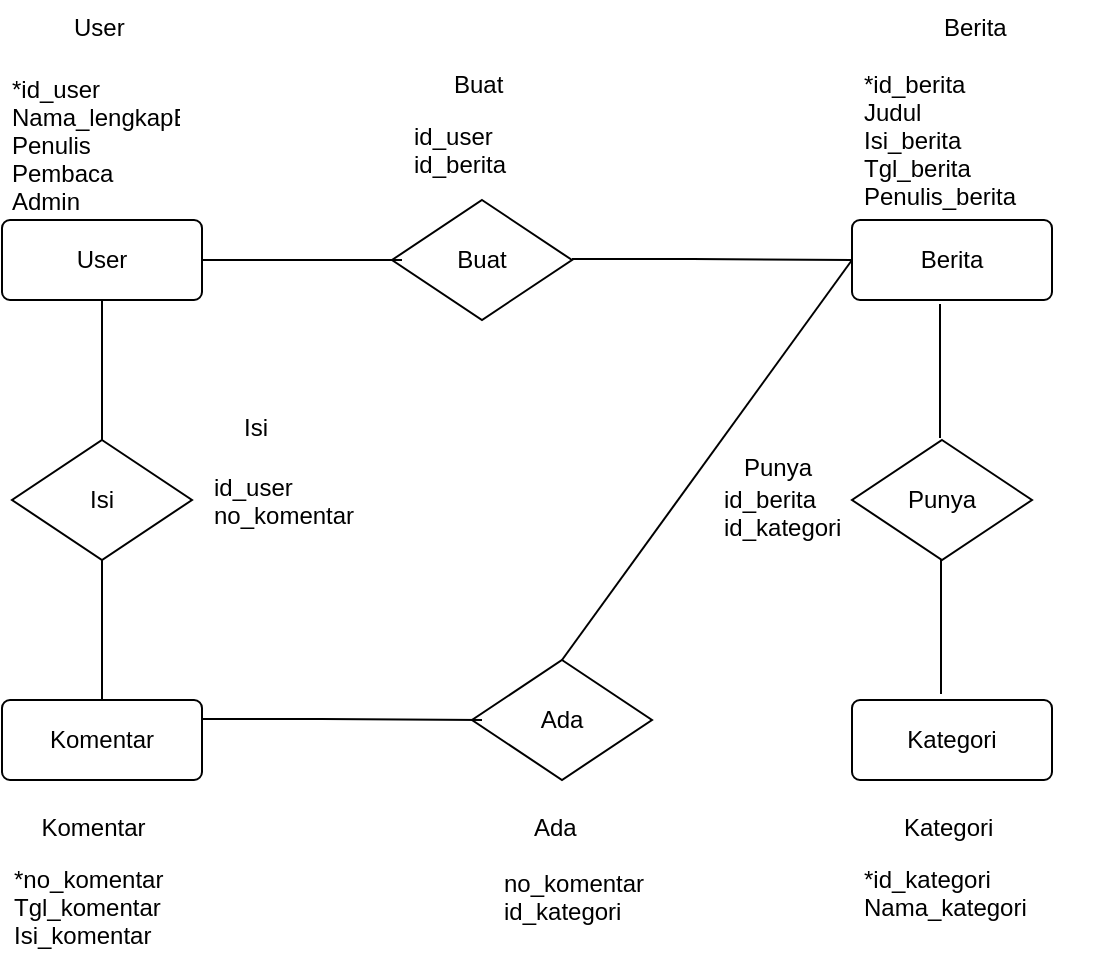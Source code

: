 <mxfile version="12.7.4" type="github"><diagram id="lDYCEwgUbjvuYYwOla7d" name="Page-1"><mxGraphModel dx="806" dy="519" grid="1" gridSize="10" guides="1" tooltips="1" connect="1" arrows="1" fold="1" page="1" pageScale="1" pageWidth="827" pageHeight="1169" math="0" shadow="0"><root><mxCell id="0"/><mxCell id="1" parent="0"/><mxCell id="j_SfsaQF_woEgAgrzkMI-1" value="User" style="rounded=1;arcSize=10;whiteSpace=wrap;html=1;align=center;" vertex="1" parent="1"><mxGeometry x="95" y="120" width="100" height="40" as="geometry"/></mxCell><mxCell id="j_SfsaQF_woEgAgrzkMI-2" value="Kategori" style="rounded=1;arcSize=10;whiteSpace=wrap;html=1;align=center;" vertex="1" parent="1"><mxGeometry x="520" y="360" width="100" height="40" as="geometry"/></mxCell><mxCell id="j_SfsaQF_woEgAgrzkMI-3" value="Komentar" style="rounded=1;arcSize=10;whiteSpace=wrap;html=1;align=center;" vertex="1" parent="1"><mxGeometry x="95" y="360" width="100" height="40" as="geometry"/></mxCell><mxCell id="j_SfsaQF_woEgAgrzkMI-4" value="Berita" style="rounded=1;arcSize=10;whiteSpace=wrap;html=1;align=center;" vertex="1" parent="1"><mxGeometry x="520" y="120" width="100" height="40" as="geometry"/></mxCell><mxCell id="j_SfsaQF_woEgAgrzkMI-5" value="Buat" style="shape=rhombus;perimeter=rhombusPerimeter;whiteSpace=wrap;html=1;align=center;" vertex="1" parent="1"><mxGeometry x="290" y="110" width="90" height="60" as="geometry"/></mxCell><mxCell id="j_SfsaQF_woEgAgrzkMI-6" value="Isi" style="shape=rhombus;perimeter=rhombusPerimeter;whiteSpace=wrap;html=1;align=center;" vertex="1" parent="1"><mxGeometry x="100" y="230" width="90" height="60" as="geometry"/></mxCell><mxCell id="j_SfsaQF_woEgAgrzkMI-7" value="Ada" style="shape=rhombus;perimeter=rhombusPerimeter;whiteSpace=wrap;html=1;align=center;" vertex="1" parent="1"><mxGeometry x="330" y="340" width="90" height="60" as="geometry"/></mxCell><mxCell id="j_SfsaQF_woEgAgrzkMI-8" value="Punya" style="shape=rhombus;perimeter=rhombusPerimeter;whiteSpace=wrap;html=1;align=center;" vertex="1" parent="1"><mxGeometry x="520" y="230" width="90" height="60" as="geometry"/></mxCell><mxCell id="j_SfsaQF_woEgAgrzkMI-13" value="" style="endArrow=none;html=1;rounded=0;exitX=1;exitY=0.5;exitDx=0;exitDy=0;" edge="1" parent="1" source="j_SfsaQF_woEgAgrzkMI-1"><mxGeometry relative="1" as="geometry"><mxPoint x="210" y="139.5" as="sourcePoint"/><mxPoint x="295" y="140" as="targetPoint"/><Array as="points"><mxPoint x="255" y="140"/></Array></mxGeometry></mxCell><mxCell id="j_SfsaQF_woEgAgrzkMI-14" value="" style="endArrow=none;html=1;rounded=0;exitX=0.5;exitY=1;exitDx=0;exitDy=0;entryX=0.5;entryY=0;entryDx=0;entryDy=0;" edge="1" parent="1" source="j_SfsaQF_woEgAgrzkMI-6" target="j_SfsaQF_woEgAgrzkMI-3"><mxGeometry relative="1" as="geometry"><mxPoint x="150" y="300" as="sourcePoint"/><mxPoint x="250" y="300" as="targetPoint"/><Array as="points"/></mxGeometry></mxCell><mxCell id="j_SfsaQF_woEgAgrzkMI-15" value="" style="endArrow=none;html=1;rounded=0;exitX=0.5;exitY=1;exitDx=0;exitDy=0;entryX=0.5;entryY=0;entryDx=0;entryDy=0;" edge="1" parent="1" source="j_SfsaQF_woEgAgrzkMI-1" target="j_SfsaQF_woEgAgrzkMI-6"><mxGeometry relative="1" as="geometry"><mxPoint x="140" y="190" as="sourcePoint"/><mxPoint x="240" y="190" as="targetPoint"/><Array as="points"/></mxGeometry></mxCell><mxCell id="j_SfsaQF_woEgAgrzkMI-16" value="" style="endArrow=none;html=1;rounded=0;exitX=1;exitY=0.5;exitDx=0;exitDy=0;entryX=0;entryY=0.5;entryDx=0;entryDy=0;" edge="1" parent="1" target="j_SfsaQF_woEgAgrzkMI-4"><mxGeometry relative="1" as="geometry"><mxPoint x="380" y="139.5" as="sourcePoint"/><mxPoint x="480" y="139.5" as="targetPoint"/><Array as="points"><mxPoint x="440" y="139.5"/></Array></mxGeometry></mxCell><mxCell id="j_SfsaQF_woEgAgrzkMI-17" value="" style="endArrow=none;html=1;rounded=0;entryX=0.44;entryY=1.05;entryDx=0;entryDy=0;entryPerimeter=0;" edge="1" parent="1" target="j_SfsaQF_woEgAgrzkMI-4"><mxGeometry relative="1" as="geometry"><mxPoint x="564" y="229" as="sourcePoint"/><mxPoint x="700" y="229.5" as="targetPoint"/><Array as="points"/></mxGeometry></mxCell><mxCell id="j_SfsaQF_woEgAgrzkMI-19" value="" style="endArrow=none;html=1;rounded=0;entryX=0.44;entryY=1.05;entryDx=0;entryDy=0;entryPerimeter=0;" edge="1" parent="1"><mxGeometry relative="1" as="geometry"><mxPoint x="564.5" y="357" as="sourcePoint"/><mxPoint x="564.5" y="290" as="targetPoint"/><Array as="points"/></mxGeometry></mxCell><mxCell id="j_SfsaQF_woEgAgrzkMI-20" value="" style="endArrow=none;html=1;rounded=0;exitX=0.5;exitY=0;exitDx=0;exitDy=0;" edge="1" parent="1" source="j_SfsaQF_woEgAgrzkMI-7"><mxGeometry relative="1" as="geometry"><mxPoint x="389" y="250" as="sourcePoint"/><mxPoint x="520" y="140" as="targetPoint"/><Array as="points"/></mxGeometry></mxCell><mxCell id="j_SfsaQF_woEgAgrzkMI-24" value="User" style="text;strokeColor=none;fillColor=none;spacingLeft=4;spacingRight=4;overflow=hidden;rotatable=0;points=[[0,0.5],[1,0.5]];portConstraint=eastwest;fontSize=12;" vertex="1" parent="1"><mxGeometry x="125" y="10" width="40" height="26" as="geometry"/></mxCell><mxCell id="j_SfsaQF_woEgAgrzkMI-25" value="*id_user&#xA;Nama_lengkapEmail&#xA;Penulis&#xA;Pembaca&#xA;Admin&#xA;" style="text;strokeColor=none;fillColor=none;spacingLeft=4;spacingRight=4;overflow=hidden;rotatable=0;points=[[0,0.5],[1,0.5]];portConstraint=eastwest;fontSize=12;" vertex="1" parent="1"><mxGeometry x="94" y="41" width="95" height="70" as="geometry"/></mxCell><mxCell id="j_SfsaQF_woEgAgrzkMI-26" value="Berita" style="text;strokeColor=none;fillColor=none;spacingLeft=4;spacingRight=4;overflow=hidden;rotatable=0;points=[[0,0.5],[1,0.5]];portConstraint=eastwest;fontSize=12;" vertex="1" parent="1"><mxGeometry x="560" y="10" width="50" height="26" as="geometry"/></mxCell><mxCell id="j_SfsaQF_woEgAgrzkMI-29" value="*id_berita&#xA;Judul&#xA;Isi_berita&#xA;Tgl_berita&#xA;Penulis_berita&#xA;" style="text;strokeColor=none;fillColor=none;spacingLeft=4;spacingRight=4;overflow=hidden;rotatable=0;points=[[0,0.5],[1,0.5]];portConstraint=eastwest;fontSize=12;" vertex="1" parent="1"><mxGeometry x="520" y="38.5" width="120" height="75" as="geometry"/></mxCell><mxCell id="j_SfsaQF_woEgAgrzkMI-30" value="Kategori" style="text;strokeColor=none;fillColor=none;spacingLeft=4;spacingRight=4;overflow=hidden;rotatable=0;points=[[0,0.5],[1,0.5]];portConstraint=eastwest;fontSize=12;" vertex="1" parent="1"><mxGeometry x="540" y="410" width="60" height="26" as="geometry"/></mxCell><mxCell id="j_SfsaQF_woEgAgrzkMI-31" value="*id_kategori&#xA;Nama_kategori&#xA;" style="text;strokeColor=none;fillColor=none;spacingLeft=4;spacingRight=4;overflow=hidden;rotatable=0;points=[[0,0.5],[1,0.5]];portConstraint=eastwest;fontSize=12;" vertex="1" parent="1"><mxGeometry x="520" y="436" width="110" height="54" as="geometry"/></mxCell><mxCell id="j_SfsaQF_woEgAgrzkMI-32" value="" style="endArrow=none;html=1;rounded=0;exitX=1;exitY=0.5;exitDx=0;exitDy=0;entryX=0;entryY=0.5;entryDx=0;entryDy=0;" edge="1" parent="1"><mxGeometry relative="1" as="geometry"><mxPoint x="195" y="369.5" as="sourcePoint"/><mxPoint x="335" y="370" as="targetPoint"/><Array as="points"><mxPoint x="255" y="369.5"/></Array></mxGeometry></mxCell><mxCell id="j_SfsaQF_woEgAgrzkMI-33" value="Komentar" style="text;strokeColor=none;fillColor=none;spacingLeft=4;spacingRight=4;overflow=hidden;rotatable=0;points=[[0,0.5],[1,0.5]];portConstraint=eastwest;fontSize=12;" vertex="1" parent="1"><mxGeometry x="108.75" y="410" width="72.5" height="26" as="geometry"/></mxCell><mxCell id="j_SfsaQF_woEgAgrzkMI-34" value="*no_komentar&#xA;Tgl_komentar&#xA;Isi_komentar&#xA;" style="text;strokeColor=none;fillColor=none;spacingLeft=4;spacingRight=4;overflow=hidden;rotatable=0;points=[[0,0.5],[1,0.5]];portConstraint=eastwest;fontSize=12;" vertex="1" parent="1"><mxGeometry x="95" y="436" width="135" height="54" as="geometry"/></mxCell><mxCell id="j_SfsaQF_woEgAgrzkMI-35" value="id_user&#xA;no_komentar&#xA;" style="text;strokeColor=none;fillColor=none;spacingLeft=4;spacingRight=4;overflow=hidden;rotatable=0;points=[[0,0.5],[1,0.5]];portConstraint=eastwest;fontSize=12;" vertex="1" parent="1"><mxGeometry x="195" y="240" width="90" height="33" as="geometry"/></mxCell><mxCell id="j_SfsaQF_woEgAgrzkMI-36" value="Buat" style="text;strokeColor=none;fillColor=none;spacingLeft=4;spacingRight=4;overflow=hidden;rotatable=0;points=[[0,0.5],[1,0.5]];portConstraint=eastwest;fontSize=12;" vertex="1" parent="1"><mxGeometry x="315" y="38.5" width="40" height="26" as="geometry"/></mxCell><mxCell id="j_SfsaQF_woEgAgrzkMI-37" value="Isi" style="text;strokeColor=none;fillColor=none;spacingLeft=4;spacingRight=4;overflow=hidden;rotatable=0;points=[[0,0.5],[1,0.5]];portConstraint=eastwest;fontSize=12;" vertex="1" parent="1"><mxGeometry x="210" y="210" width="40" height="26" as="geometry"/></mxCell><mxCell id="j_SfsaQF_woEgAgrzkMI-38" value="id_user&#xA;id_berita&#xA;" style="text;strokeColor=none;fillColor=none;spacingLeft=4;spacingRight=4;overflow=hidden;rotatable=0;points=[[0,0.5],[1,0.5]];portConstraint=eastwest;fontSize=12;" vertex="1" parent="1"><mxGeometry x="295" y="64.5" width="80" height="35.5" as="geometry"/></mxCell><mxCell id="j_SfsaQF_woEgAgrzkMI-39" value="Punya&#xA;" style="text;strokeColor=none;fillColor=none;spacingLeft=4;spacingRight=4;overflow=hidden;rotatable=0;points=[[0,0.5],[1,0.5]];portConstraint=eastwest;fontSize=12;" vertex="1" parent="1"><mxGeometry x="460" y="230" width="50" height="26" as="geometry"/></mxCell><mxCell id="j_SfsaQF_woEgAgrzkMI-40" value="id_berita&#xA;id_kategori&#xA;" style="text;strokeColor=none;fillColor=none;spacingLeft=4;spacingRight=4;overflow=hidden;rotatable=0;points=[[0,0.5],[1,0.5]];portConstraint=eastwest;fontSize=12;" vertex="1" parent="1"><mxGeometry x="450" y="246" width="100" height="44" as="geometry"/></mxCell><mxCell id="j_SfsaQF_woEgAgrzkMI-41" value="Ada" style="text;strokeColor=none;fillColor=none;spacingLeft=4;spacingRight=4;overflow=hidden;rotatable=0;points=[[0,0.5],[1,0.5]];portConstraint=eastwest;fontSize=12;" vertex="1" parent="1"><mxGeometry x="355" y="410" width="40" height="26" as="geometry"/></mxCell><mxCell id="j_SfsaQF_woEgAgrzkMI-42" value="no_komentar&#xA;id_kategori" style="text;strokeColor=none;fillColor=none;spacingLeft=4;spacingRight=4;overflow=hidden;rotatable=0;points=[[0,0.5],[1,0.5]];portConstraint=eastwest;fontSize=12;" vertex="1" parent="1"><mxGeometry x="340" y="438" width="110" height="50" as="geometry"/></mxCell></root></mxGraphModel></diagram></mxfile>